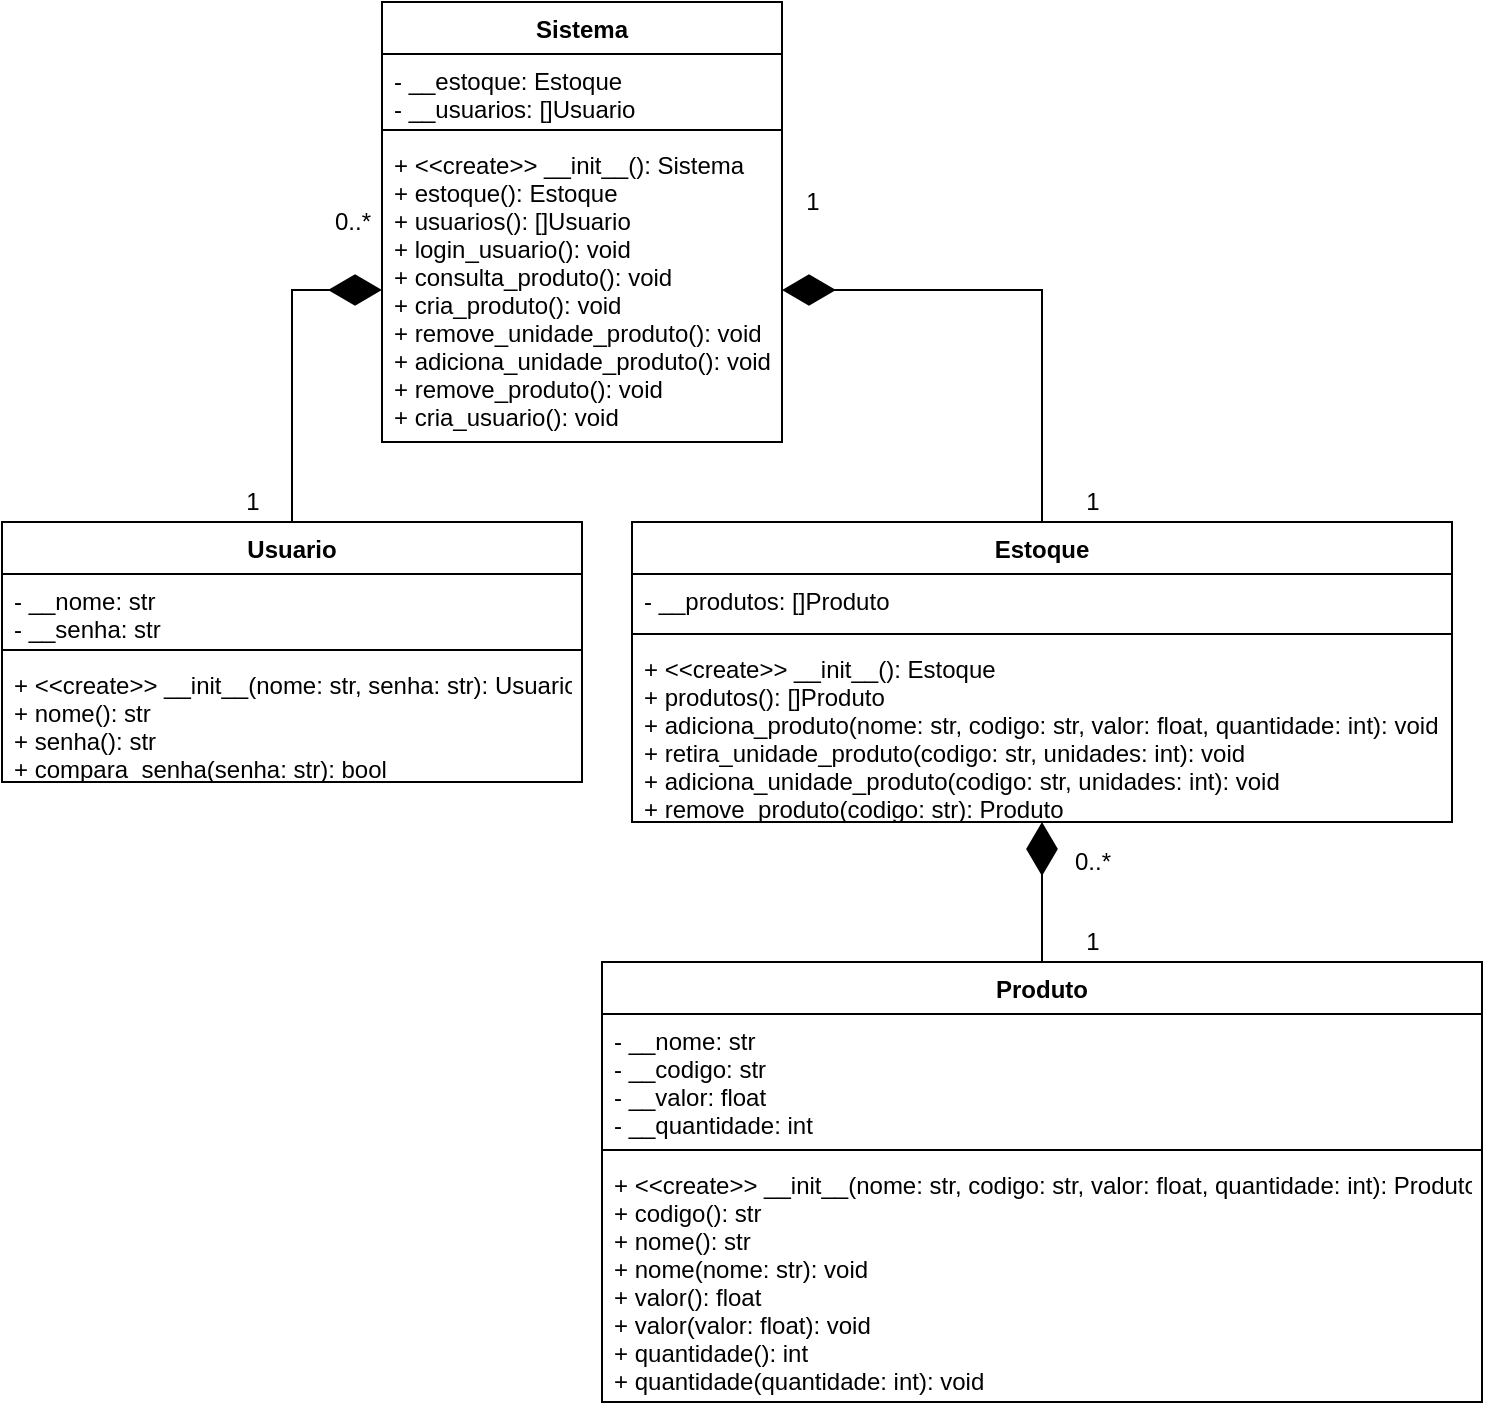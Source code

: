 <mxfile version="14.9.5" type="device"><diagram id="xESPbtG9BcrLmHbSte3v" name="Page-1"><mxGraphModel dx="1332" dy="519" grid="1" gridSize="10" guides="1" tooltips="1" connect="1" arrows="1" fold="1" page="1" pageScale="1" pageWidth="850" pageHeight="1100" math="0" shadow="0"><root><mxCell id="0"/><mxCell id="1" parent="0"/><mxCell id="spooTfYoWYVpRWsJJKMv-33" style="edgeStyle=orthogonalEdgeStyle;rounded=0;orthogonalLoop=1;jettySize=auto;html=1;endArrow=diamondThin;endFill=1;endSize=24;" parent="1" source="spooTfYoWYVpRWsJJKMv-13" target="spooTfYoWYVpRWsJJKMv-32" edge="1"><mxGeometry relative="1" as="geometry"/></mxCell><mxCell id="spooTfYoWYVpRWsJJKMv-13" value="Estoque" style="swimlane;fontStyle=1;align=center;verticalAlign=top;childLayout=stackLayout;horizontal=1;startSize=26;horizontalStack=0;resizeParent=1;resizeParentMax=0;resizeLast=0;collapsible=1;marginBottom=0;" parent="1" vertex="1"><mxGeometry x="450" y="340" width="410" height="150" as="geometry"/></mxCell><mxCell id="spooTfYoWYVpRWsJJKMv-14" value="- __produtos: []Produto" style="text;strokeColor=none;fillColor=none;align=left;verticalAlign=top;spacingLeft=4;spacingRight=4;overflow=hidden;rotatable=0;points=[[0,0.5],[1,0.5]];portConstraint=eastwest;" parent="spooTfYoWYVpRWsJJKMv-13" vertex="1"><mxGeometry y="26" width="410" height="26" as="geometry"/></mxCell><mxCell id="spooTfYoWYVpRWsJJKMv-15" value="" style="line;strokeWidth=1;fillColor=none;align=left;verticalAlign=middle;spacingTop=-1;spacingLeft=3;spacingRight=3;rotatable=0;labelPosition=right;points=[];portConstraint=eastwest;" parent="spooTfYoWYVpRWsJJKMv-13" vertex="1"><mxGeometry y="52" width="410" height="8" as="geometry"/></mxCell><mxCell id="spooTfYoWYVpRWsJJKMv-16" value="+ &lt;&lt;create&gt;&gt; __init__(): Estoque&#xA;+ produtos(): []Produto&#xA;+ adiciona_produto(nome: str, codigo: str, valor: float, quantidade: int): void&#xA;+ retira_unidade_produto(codigo: str, unidades: int): void&#xA;+ adiciona_unidade_produto(codigo: str, unidades: int): void&#xA;+ remove_produto(codigo: str): Produto&#xA;&#xA;" style="text;strokeColor=none;fillColor=none;align=left;verticalAlign=top;spacingLeft=4;spacingRight=4;overflow=hidden;rotatable=0;points=[[0,0.5],[1,0.5]];portConstraint=eastwest;" parent="spooTfYoWYVpRWsJJKMv-13" vertex="1"><mxGeometry y="60" width="410" height="90" as="geometry"/></mxCell><mxCell id="spooTfYoWYVpRWsJJKMv-36" style="edgeStyle=orthogonalEdgeStyle;rounded=0;orthogonalLoop=1;jettySize=auto;html=1;entryX=0.5;entryY=1;entryDx=0;entryDy=0;endArrow=diamondThin;endFill=1;endSize=24;" parent="1" source="spooTfYoWYVpRWsJJKMv-17" target="spooTfYoWYVpRWsJJKMv-13" edge="1"><mxGeometry relative="1" as="geometry"/></mxCell><mxCell id="spooTfYoWYVpRWsJJKMv-17" value="Produto" style="swimlane;fontStyle=1;align=center;verticalAlign=top;childLayout=stackLayout;horizontal=1;startSize=26;horizontalStack=0;resizeParent=1;resizeParentMax=0;resizeLast=0;collapsible=1;marginBottom=0;" parent="1" vertex="1"><mxGeometry x="435" y="560" width="440" height="220" as="geometry"/></mxCell><mxCell id="spooTfYoWYVpRWsJJKMv-18" value="- __nome: str&#xA;- __codigo: str&#xA;- __valor: float&#xA;- __quantidade: int&#xA;" style="text;strokeColor=none;fillColor=none;align=left;verticalAlign=top;spacingLeft=4;spacingRight=4;overflow=hidden;rotatable=0;points=[[0,0.5],[1,0.5]];portConstraint=eastwest;" parent="spooTfYoWYVpRWsJJKMv-17" vertex="1"><mxGeometry y="26" width="440" height="64" as="geometry"/></mxCell><mxCell id="spooTfYoWYVpRWsJJKMv-19" value="" style="line;strokeWidth=1;fillColor=none;align=left;verticalAlign=middle;spacingTop=-1;spacingLeft=3;spacingRight=3;rotatable=0;labelPosition=right;points=[];portConstraint=eastwest;" parent="spooTfYoWYVpRWsJJKMv-17" vertex="1"><mxGeometry y="90" width="440" height="8" as="geometry"/></mxCell><mxCell id="spooTfYoWYVpRWsJJKMv-20" value="+ &lt;&lt;create&gt;&gt; __init__(nome: str, codigo: str, valor: float, quantidade: int): Produto&#xA;+ codigo(): str&#xA;+ nome(): str&#xA;+ nome(nome: str): void&#xA;+ valor(): float&#xA;+ valor(valor: float): void&#xA;+ quantidade(): int&#xA;+ quantidade(quantidade: int): void&#xA;" style="text;strokeColor=none;fillColor=none;align=left;verticalAlign=top;spacingLeft=4;spacingRight=4;overflow=hidden;rotatable=0;points=[[0,0.5],[1,0.5]];portConstraint=eastwest;" parent="spooTfYoWYVpRWsJJKMv-17" vertex="1"><mxGeometry y="98" width="440" height="122" as="geometry"/></mxCell><mxCell id="spooTfYoWYVpRWsJJKMv-35" style="edgeStyle=orthogonalEdgeStyle;rounded=0;orthogonalLoop=1;jettySize=auto;html=1;entryX=0;entryY=0.5;entryDx=0;entryDy=0;endArrow=diamondThin;endFill=1;endSize=24;" parent="1" source="spooTfYoWYVpRWsJJKMv-21" target="spooTfYoWYVpRWsJJKMv-32" edge="1"><mxGeometry relative="1" as="geometry"/></mxCell><mxCell id="spooTfYoWYVpRWsJJKMv-21" value="Usuario" style="swimlane;fontStyle=1;align=center;verticalAlign=top;childLayout=stackLayout;horizontal=1;startSize=26;horizontalStack=0;resizeParent=1;resizeParentMax=0;resizeLast=0;collapsible=1;marginBottom=0;" parent="1" vertex="1"><mxGeometry x="135" y="340" width="290" height="130" as="geometry"/></mxCell><mxCell id="spooTfYoWYVpRWsJJKMv-22" value="- __nome: str&#xA;- __senha: str&#xA;" style="text;strokeColor=none;fillColor=none;align=left;verticalAlign=top;spacingLeft=4;spacingRight=4;overflow=hidden;rotatable=0;points=[[0,0.5],[1,0.5]];portConstraint=eastwest;" parent="spooTfYoWYVpRWsJJKMv-21" vertex="1"><mxGeometry y="26" width="290" height="34" as="geometry"/></mxCell><mxCell id="spooTfYoWYVpRWsJJKMv-23" value="" style="line;strokeWidth=1;fillColor=none;align=left;verticalAlign=middle;spacingTop=-1;spacingLeft=3;spacingRight=3;rotatable=0;labelPosition=right;points=[];portConstraint=eastwest;" parent="spooTfYoWYVpRWsJJKMv-21" vertex="1"><mxGeometry y="60" width="290" height="8" as="geometry"/></mxCell><mxCell id="spooTfYoWYVpRWsJJKMv-24" value="+ &lt;&lt;create&gt;&gt; __init__(nome: str, senha: str): Usuario&#xA;+ nome(): str&#xA;+ senha(): str&#xA;+ compara_senha(senha: str): bool&#xA;" style="text;strokeColor=none;fillColor=none;align=left;verticalAlign=top;spacingLeft=4;spacingRight=4;overflow=hidden;rotatable=0;points=[[0,0.5],[1,0.5]];portConstraint=eastwest;" parent="spooTfYoWYVpRWsJJKMv-21" vertex="1"><mxGeometry y="68" width="290" height="62" as="geometry"/></mxCell><mxCell id="spooTfYoWYVpRWsJJKMv-29" value="Sistema" style="swimlane;fontStyle=1;align=center;verticalAlign=top;childLayout=stackLayout;horizontal=1;startSize=26;horizontalStack=0;resizeParent=1;resizeParentMax=0;resizeLast=0;collapsible=1;marginBottom=0;" parent="1" vertex="1"><mxGeometry x="325" y="80" width="200" height="220" as="geometry"/></mxCell><mxCell id="spooTfYoWYVpRWsJJKMv-30" value="- __estoque: Estoque&#xA;- __usuarios: []Usuario" style="text;strokeColor=none;fillColor=none;align=left;verticalAlign=top;spacingLeft=4;spacingRight=4;overflow=hidden;rotatable=0;points=[[0,0.5],[1,0.5]];portConstraint=eastwest;" parent="spooTfYoWYVpRWsJJKMv-29" vertex="1"><mxGeometry y="26" width="200" height="34" as="geometry"/></mxCell><mxCell id="spooTfYoWYVpRWsJJKMv-31" value="" style="line;strokeWidth=1;fillColor=none;align=left;verticalAlign=middle;spacingTop=-1;spacingLeft=3;spacingRight=3;rotatable=0;labelPosition=right;points=[];portConstraint=eastwest;" parent="spooTfYoWYVpRWsJJKMv-29" vertex="1"><mxGeometry y="60" width="200" height="8" as="geometry"/></mxCell><mxCell id="spooTfYoWYVpRWsJJKMv-32" value="+ &lt;&lt;create&gt;&gt; __init__(): Sistema&#xA;+ estoque(): Estoque&#xA;+ usuarios(): []Usuario&#xA;+ login_usuario(): void&#xA;+ consulta_produto(): void&#xA;+ cria_produto(): void&#xA;+ remove_unidade_produto(): void&#xA;+ adiciona_unidade_produto(): void&#xA;+ remove_produto(): void&#xA;+ cria_usuario(): void&#xA;&#xA;" style="text;strokeColor=none;fillColor=none;align=left;verticalAlign=top;spacingLeft=4;spacingRight=4;overflow=hidden;rotatable=0;points=[[0,0.5],[1,0.5]];portConstraint=eastwest;" parent="spooTfYoWYVpRWsJJKMv-29" vertex="1"><mxGeometry y="68" width="200" height="152" as="geometry"/></mxCell><mxCell id="W-sMi9mEHXKxrilvPhPk-1" value="1" style="text;html=1;align=center;verticalAlign=middle;resizable=0;points=[];autosize=1;strokeColor=none;" vertex="1" parent="1"><mxGeometry x="530" y="170" width="20" height="20" as="geometry"/></mxCell><mxCell id="W-sMi9mEHXKxrilvPhPk-2" value="1" style="text;html=1;align=center;verticalAlign=middle;resizable=0;points=[];autosize=1;strokeColor=none;" vertex="1" parent="1"><mxGeometry x="670" y="320" width="20" height="20" as="geometry"/></mxCell><mxCell id="W-sMi9mEHXKxrilvPhPk-3" value="0..*" style="text;html=1;align=center;verticalAlign=middle;resizable=0;points=[];autosize=1;strokeColor=none;" vertex="1" parent="1"><mxGeometry x="295" y="180" width="30" height="20" as="geometry"/></mxCell><mxCell id="W-sMi9mEHXKxrilvPhPk-4" value="1" style="text;html=1;align=center;verticalAlign=middle;resizable=0;points=[];autosize=1;strokeColor=none;" vertex="1" parent="1"><mxGeometry x="250" y="320" width="20" height="20" as="geometry"/></mxCell><mxCell id="W-sMi9mEHXKxrilvPhPk-5" value="0..*" style="text;html=1;align=center;verticalAlign=middle;resizable=0;points=[];autosize=1;strokeColor=none;" vertex="1" parent="1"><mxGeometry x="665" y="500" width="30" height="20" as="geometry"/></mxCell><mxCell id="W-sMi9mEHXKxrilvPhPk-6" value="1" style="text;html=1;align=center;verticalAlign=middle;resizable=0;points=[];autosize=1;strokeColor=none;" vertex="1" parent="1"><mxGeometry x="670" y="540" width="20" height="20" as="geometry"/></mxCell></root></mxGraphModel></diagram></mxfile>
